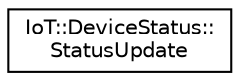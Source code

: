digraph "Graphical Class Hierarchy"
{
 // LATEX_PDF_SIZE
  edge [fontname="Helvetica",fontsize="10",labelfontname="Helvetica",labelfontsize="10"];
  node [fontname="Helvetica",fontsize="10",shape=record];
  rankdir="LR";
  Node0 [label="IoT::DeviceStatus::\lStatusUpdate",height=0.2,width=0.4,color="black", fillcolor="white", style="filled",URL="$structIoT_1_1DeviceStatus_1_1StatusUpdate.html",tooltip=" "];
}
